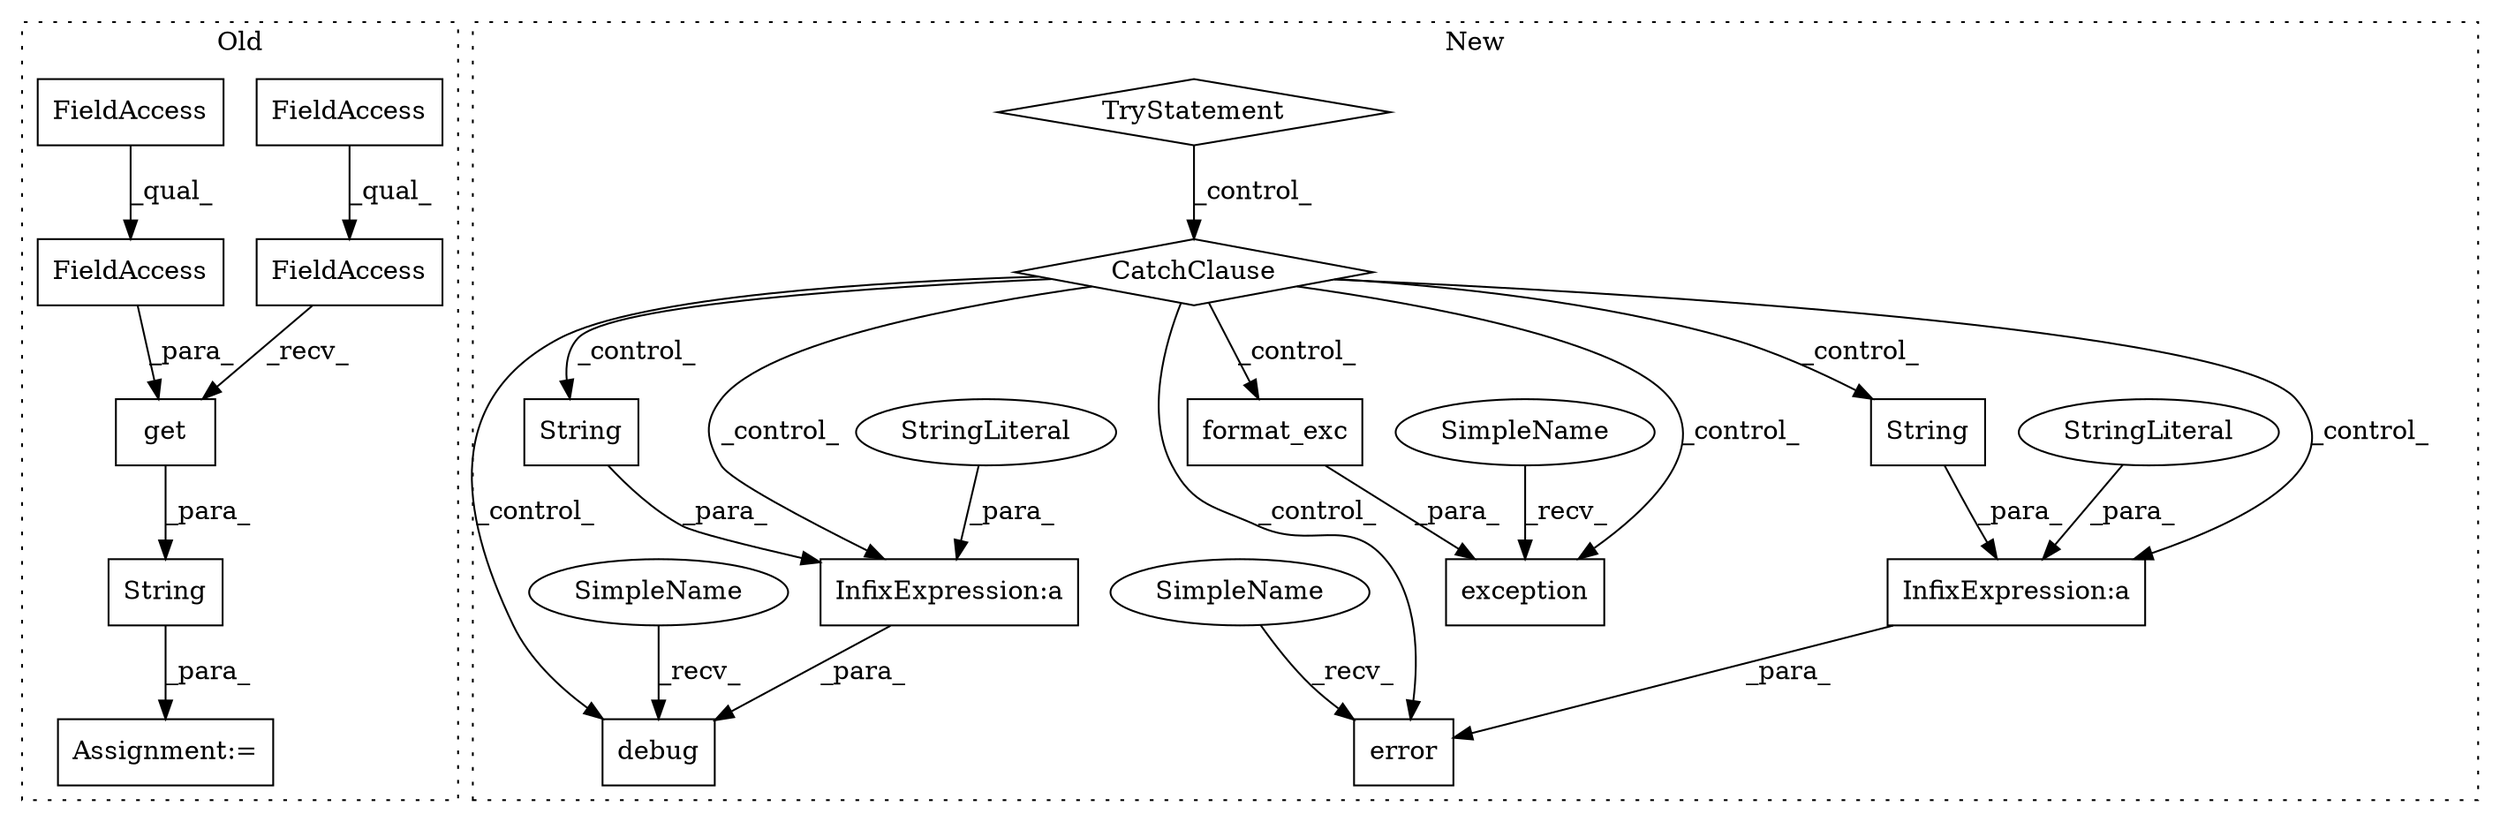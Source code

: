 digraph G {
subgraph cluster0 {
1 [label="get" a="32" s="515,544" l="4,1" shape="box"];
3 [label="Assignment:=" a="7" s="487" l="1" shape="box"];
4 [label="FieldAccess" a="22" s="495" l="19" shape="box"];
12 [label="String" a="32" s="488,545" l="7,1" shape="box"];
14 [label="FieldAccess" a="22" s="495" l="11" shape="box"];
15 [label="FieldAccess" a="22" s="519" l="25" shape="box"];
16 [label="FieldAccess" a="22" s="519" l="19" shape="box"];
label = "Old";
style="dotted";
}
subgraph cluster1 {
2 [label="String" a="32" s="1080,1091" l="7,1" shape="box"];
5 [label="CatchClause" a="12" s="919,941" l="11,2" shape="diamond"];
6 [label="TryStatement" a="54" s="572" l="4" shape="diamond"];
7 [label="debug" a="32" s="1026,1092" l="6,1" shape="box"];
8 [label="error" a="32" s="958,1010" l="6,1" shape="box"];
9 [label="exception" a="32" s="1108,1140" l="10,1" shape="box"];
10 [label="InfixExpression:a" a="27" s="1077" l="3" shape="box"];
11 [label="InfixExpression:a" a="27" s="998" l="3" shape="box"];
13 [label="String" a="32" s="1001,1009" l="7,1" shape="box"];
17 [label="format_exc" a="32" s="1128" l="12" shape="box"];
18 [label="StringLiteral" a="45" s="1032" l="45" shape="ellipse"];
19 [label="StringLiteral" a="45" s="964" l="34" shape="ellipse"];
20 [label="SimpleName" a="42" s="951" l="6" shape="ellipse"];
21 [label="SimpleName" a="42" s="1019" l="6" shape="ellipse"];
22 [label="SimpleName" a="42" s="1101" l="6" shape="ellipse"];
label = "New";
style="dotted";
}
1 -> 12 [label="_para_"];
2 -> 10 [label="_para_"];
4 -> 1 [label="_recv_"];
5 -> 9 [label="_control_"];
5 -> 11 [label="_control_"];
5 -> 13 [label="_control_"];
5 -> 17 [label="_control_"];
5 -> 8 [label="_control_"];
5 -> 10 [label="_control_"];
5 -> 7 [label="_control_"];
5 -> 2 [label="_control_"];
6 -> 5 [label="_control_"];
10 -> 7 [label="_para_"];
11 -> 8 [label="_para_"];
12 -> 3 [label="_para_"];
13 -> 11 [label="_para_"];
14 -> 4 [label="_qual_"];
15 -> 1 [label="_para_"];
16 -> 15 [label="_qual_"];
17 -> 9 [label="_para_"];
18 -> 10 [label="_para_"];
19 -> 11 [label="_para_"];
20 -> 8 [label="_recv_"];
21 -> 7 [label="_recv_"];
22 -> 9 [label="_recv_"];
}